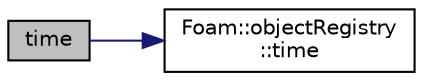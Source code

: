digraph "time"
{
  bgcolor="transparent";
  edge [fontname="Helvetica",fontsize="10",labelfontname="Helvetica",labelfontsize="10"];
  node [fontname="Helvetica",fontsize="10",shape=record];
  rankdir="LR";
  Node750 [label="time",height=0.2,width=0.4,color="black", fillcolor="grey75", style="filled", fontcolor="black"];
  Node750 -> Node751 [color="midnightblue",fontsize="10",style="solid",fontname="Helvetica"];
  Node751 [label="Foam::objectRegistry\l::time",height=0.2,width=0.4,color="black",URL="$a27433.html#a0d94096809fe3376b29a2a29ca11bb18",tooltip="Return time. "];
}
